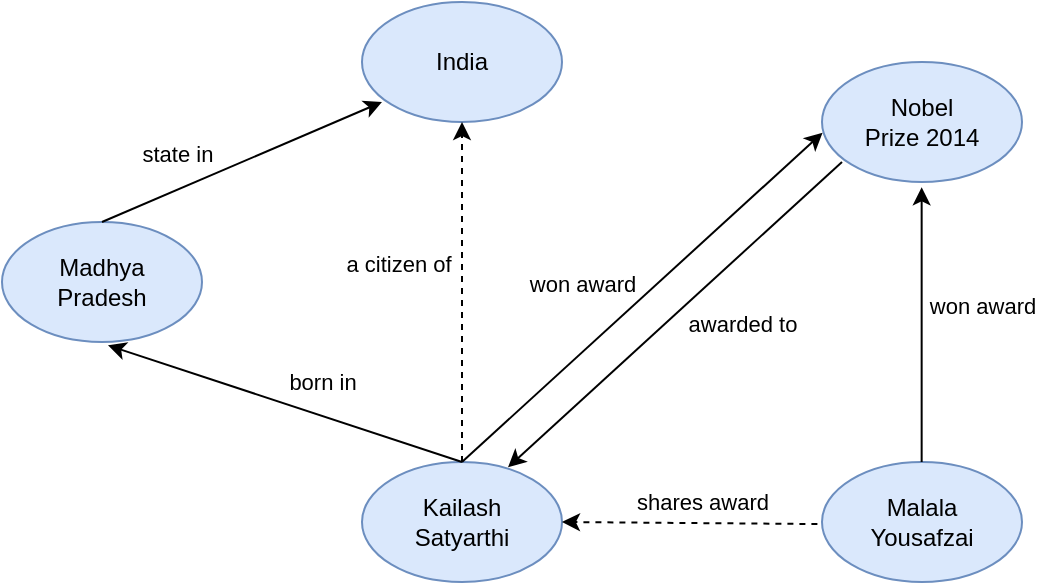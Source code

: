 <mxfile version="14.9.6" type="device"><diagram id="VJcOBcVXpMJB--ZhTsVp" name="Page-1"><mxGraphModel dx="954" dy="560" grid="1" gridSize="10" guides="1" tooltips="1" connect="1" arrows="1" fold="1" page="1" pageScale="1" pageWidth="1169" pageHeight="1654" math="0" shadow="0"><root><mxCell id="0"/><mxCell id="1" parent="0"/><mxCell id="GQThnx29m4zau87c-2BU-5" value="India" style="ellipse;whiteSpace=wrap;html=1;fillColor=#dae8fc;strokeColor=#6c8ebf;" parent="1" vertex="1"><mxGeometry x="270" y="40" width="100" height="60" as="geometry"/></mxCell><mxCell id="GQThnx29m4zau87c-2BU-7" value="Nobel&lt;br&gt;Prize 2014" style="ellipse;whiteSpace=wrap;html=1;fillColor=#dae8fc;strokeColor=#6c8ebf;" parent="1" vertex="1"><mxGeometry x="500" y="70" width="100" height="60" as="geometry"/></mxCell><mxCell id="GQThnx29m4zau87c-2BU-8" value="Kailash&lt;br/&gt;Satyarthi" style="ellipse;whiteSpace=wrap;html=1;fillColor=#dae8fc;strokeColor=#6c8ebf;" parent="1" vertex="1"><mxGeometry x="270" y="270" width="100" height="60" as="geometry"/></mxCell><mxCell id="GQThnx29m4zau87c-2BU-9" value="Madhya&lt;br/&gt;Pradesh" style="ellipse;whiteSpace=wrap;html=1;fillColor=#dae8fc;strokeColor=#6c8ebf;" parent="1" vertex="1"><mxGeometry x="90" y="150" width="100" height="60" as="geometry"/></mxCell><mxCell id="GQThnx29m4zau87c-2BU-10" value="Malala&lt;br/&gt;Yousafzai" style="ellipse;whiteSpace=wrap;html=1;fillColor=#dae8fc;strokeColor=#6c8ebf;" parent="1" vertex="1"><mxGeometry x="500" y="270" width="100" height="60" as="geometry"/></mxCell><mxCell id="GQThnx29m4zau87c-2BU-13" value="" style="endArrow=classic;html=1;" parent="1" edge="1"><mxGeometry width="50" height="50" relative="1" as="geometry"><mxPoint x="140" y="150" as="sourcePoint"/><mxPoint x="280" y="90" as="targetPoint"/></mxGeometry></mxCell><mxCell id="GQThnx29m4zau87c-2BU-14" value="state in&amp;nbsp;" style="edgeLabel;html=1;align=center;verticalAlign=middle;resizable=0;points=[];" parent="GQThnx29m4zau87c-2BU-13" vertex="1" connectable="0"><mxGeometry x="-0.133" y="-1" relative="1" as="geometry"><mxPoint x="-22" y="-9" as="offset"/></mxGeometry></mxCell><mxCell id="GQThnx29m4zau87c-2BU-15" value="" style="endArrow=classic;html=1;entryX=0.53;entryY=1.028;entryDx=0;entryDy=0;entryPerimeter=0;exitX=0.5;exitY=0;exitDx=0;exitDy=0;" parent="1" source="GQThnx29m4zau87c-2BU-8" target="GQThnx29m4zau87c-2BU-9" edge="1"><mxGeometry width="50" height="50" relative="1" as="geometry"><mxPoint x="150" y="160" as="sourcePoint"/><mxPoint x="319.7" y="111.02" as="targetPoint"/></mxGeometry></mxCell><mxCell id="GQThnx29m4zau87c-2BU-16" value="born in" style="edgeLabel;html=1;align=center;verticalAlign=middle;resizable=0;points=[];" parent="GQThnx29m4zau87c-2BU-15" vertex="1" connectable="0"><mxGeometry x="-0.133" y="-1" relative="1" as="geometry"><mxPoint x="6" y="-14" as="offset"/></mxGeometry></mxCell><mxCell id="GQThnx29m4zau87c-2BU-17" value="" style="endArrow=classic;html=1;entryX=0.73;entryY=0.044;entryDx=0;entryDy=0;entryPerimeter=0;exitX=0.1;exitY=0.833;exitDx=0;exitDy=0;exitPerimeter=0;" parent="1" source="GQThnx29m4zau87c-2BU-7" target="GQThnx29m4zau87c-2BU-8" edge="1"><mxGeometry width="50" height="50" relative="1" as="geometry"><mxPoint x="585" y="178.32" as="sourcePoint"/><mxPoint x="408" y="120.0" as="targetPoint"/></mxGeometry></mxCell><mxCell id="GQThnx29m4zau87c-2BU-18" value="awarded to" style="edgeLabel;html=1;align=center;verticalAlign=middle;resizable=0;points=[];" parent="GQThnx29m4zau87c-2BU-17" vertex="1" connectable="0"><mxGeometry x="-0.133" y="-1" relative="1" as="geometry"><mxPoint x="23" y="15" as="offset"/></mxGeometry></mxCell><mxCell id="GQThnx29m4zau87c-2BU-19" value="" style="endArrow=classic;html=1;entryX=0.5;entryY=1;entryDx=0;entryDy=0;dashed=1;" parent="1" target="GQThnx29m4zau87c-2BU-5" edge="1"><mxGeometry width="50" height="50" relative="1" as="geometry"><mxPoint x="320" y="270" as="sourcePoint"/><mxPoint x="350" y="30.0" as="targetPoint"/></mxGeometry></mxCell><mxCell id="GQThnx29m4zau87c-2BU-20" value="a citizen of" style="edgeLabel;html=1;align=center;verticalAlign=middle;resizable=0;points=[];" parent="GQThnx29m4zau87c-2BU-19" vertex="1" connectable="0"><mxGeometry x="-0.133" y="-1" relative="1" as="geometry"><mxPoint x="-33" y="-26" as="offset"/></mxGeometry></mxCell><mxCell id="GQThnx29m4zau87c-2BU-21" value="" style="endArrow=classic;html=1;entryX=1;entryY=0.5;entryDx=0;entryDy=0;exitX=-0.023;exitY=0.517;exitDx=0;exitDy=0;dashed=1;exitPerimeter=0;" parent="1" source="GQThnx29m4zau87c-2BU-10" target="GQThnx29m4zau87c-2BU-8" edge="1"><mxGeometry width="50" height="50" relative="1" as="geometry"><mxPoint x="557" y="398.32" as="sourcePoint"/><mxPoint x="380" y="340.0" as="targetPoint"/></mxGeometry></mxCell><mxCell id="GQThnx29m4zau87c-2BU-22" value="shares award" style="edgeLabel;html=1;align=center;verticalAlign=middle;resizable=0;points=[];" parent="GQThnx29m4zau87c-2BU-21" vertex="1" connectable="0"><mxGeometry x="-0.133" y="-1" relative="1" as="geometry"><mxPoint x="-2" y="-10" as="offset"/></mxGeometry></mxCell><mxCell id="GQThnx29m4zau87c-2BU-23" value="" style="endArrow=classic;html=1;entryX=0.003;entryY=0.589;entryDx=0;entryDy=0;entryPerimeter=0;exitX=0.5;exitY=0;exitDx=0;exitDy=0;" parent="1" source="GQThnx29m4zau87c-2BU-8" target="GQThnx29m4zau87c-2BU-7" edge="1"><mxGeometry width="50" height="50" relative="1" as="geometry"><mxPoint x="560" y="140" as="sourcePoint"/><mxPoint x="381.3" y="308.02" as="targetPoint"/></mxGeometry></mxCell><mxCell id="GQThnx29m4zau87c-2BU-24" value="won award" style="edgeLabel;html=1;align=center;verticalAlign=middle;resizable=0;points=[];" parent="GQThnx29m4zau87c-2BU-23" vertex="1" connectable="0"><mxGeometry x="-0.133" y="-1" relative="1" as="geometry"><mxPoint x="-19" y="-19" as="offset"/></mxGeometry></mxCell><mxCell id="GQThnx29m4zau87c-2BU-25" value="" style="endArrow=classic;html=1;entryX=0.5;entryY=1.044;entryDx=0;entryDy=0;entryPerimeter=0;exitX=0.5;exitY=0;exitDx=0;exitDy=0;" parent="1" edge="1"><mxGeometry width="50" height="50" relative="1" as="geometry"><mxPoint x="549.83" y="270" as="sourcePoint"/><mxPoint x="549.83" y="132.64" as="targetPoint"/></mxGeometry></mxCell><mxCell id="GQThnx29m4zau87c-2BU-26" value="won award" style="edgeLabel;html=1;align=center;verticalAlign=middle;resizable=0;points=[];" parent="GQThnx29m4zau87c-2BU-25" vertex="1" connectable="0"><mxGeometry x="-0.133" y="-1" relative="1" as="geometry"><mxPoint x="29" y="-19" as="offset"/></mxGeometry></mxCell></root></mxGraphModel></diagram></mxfile>